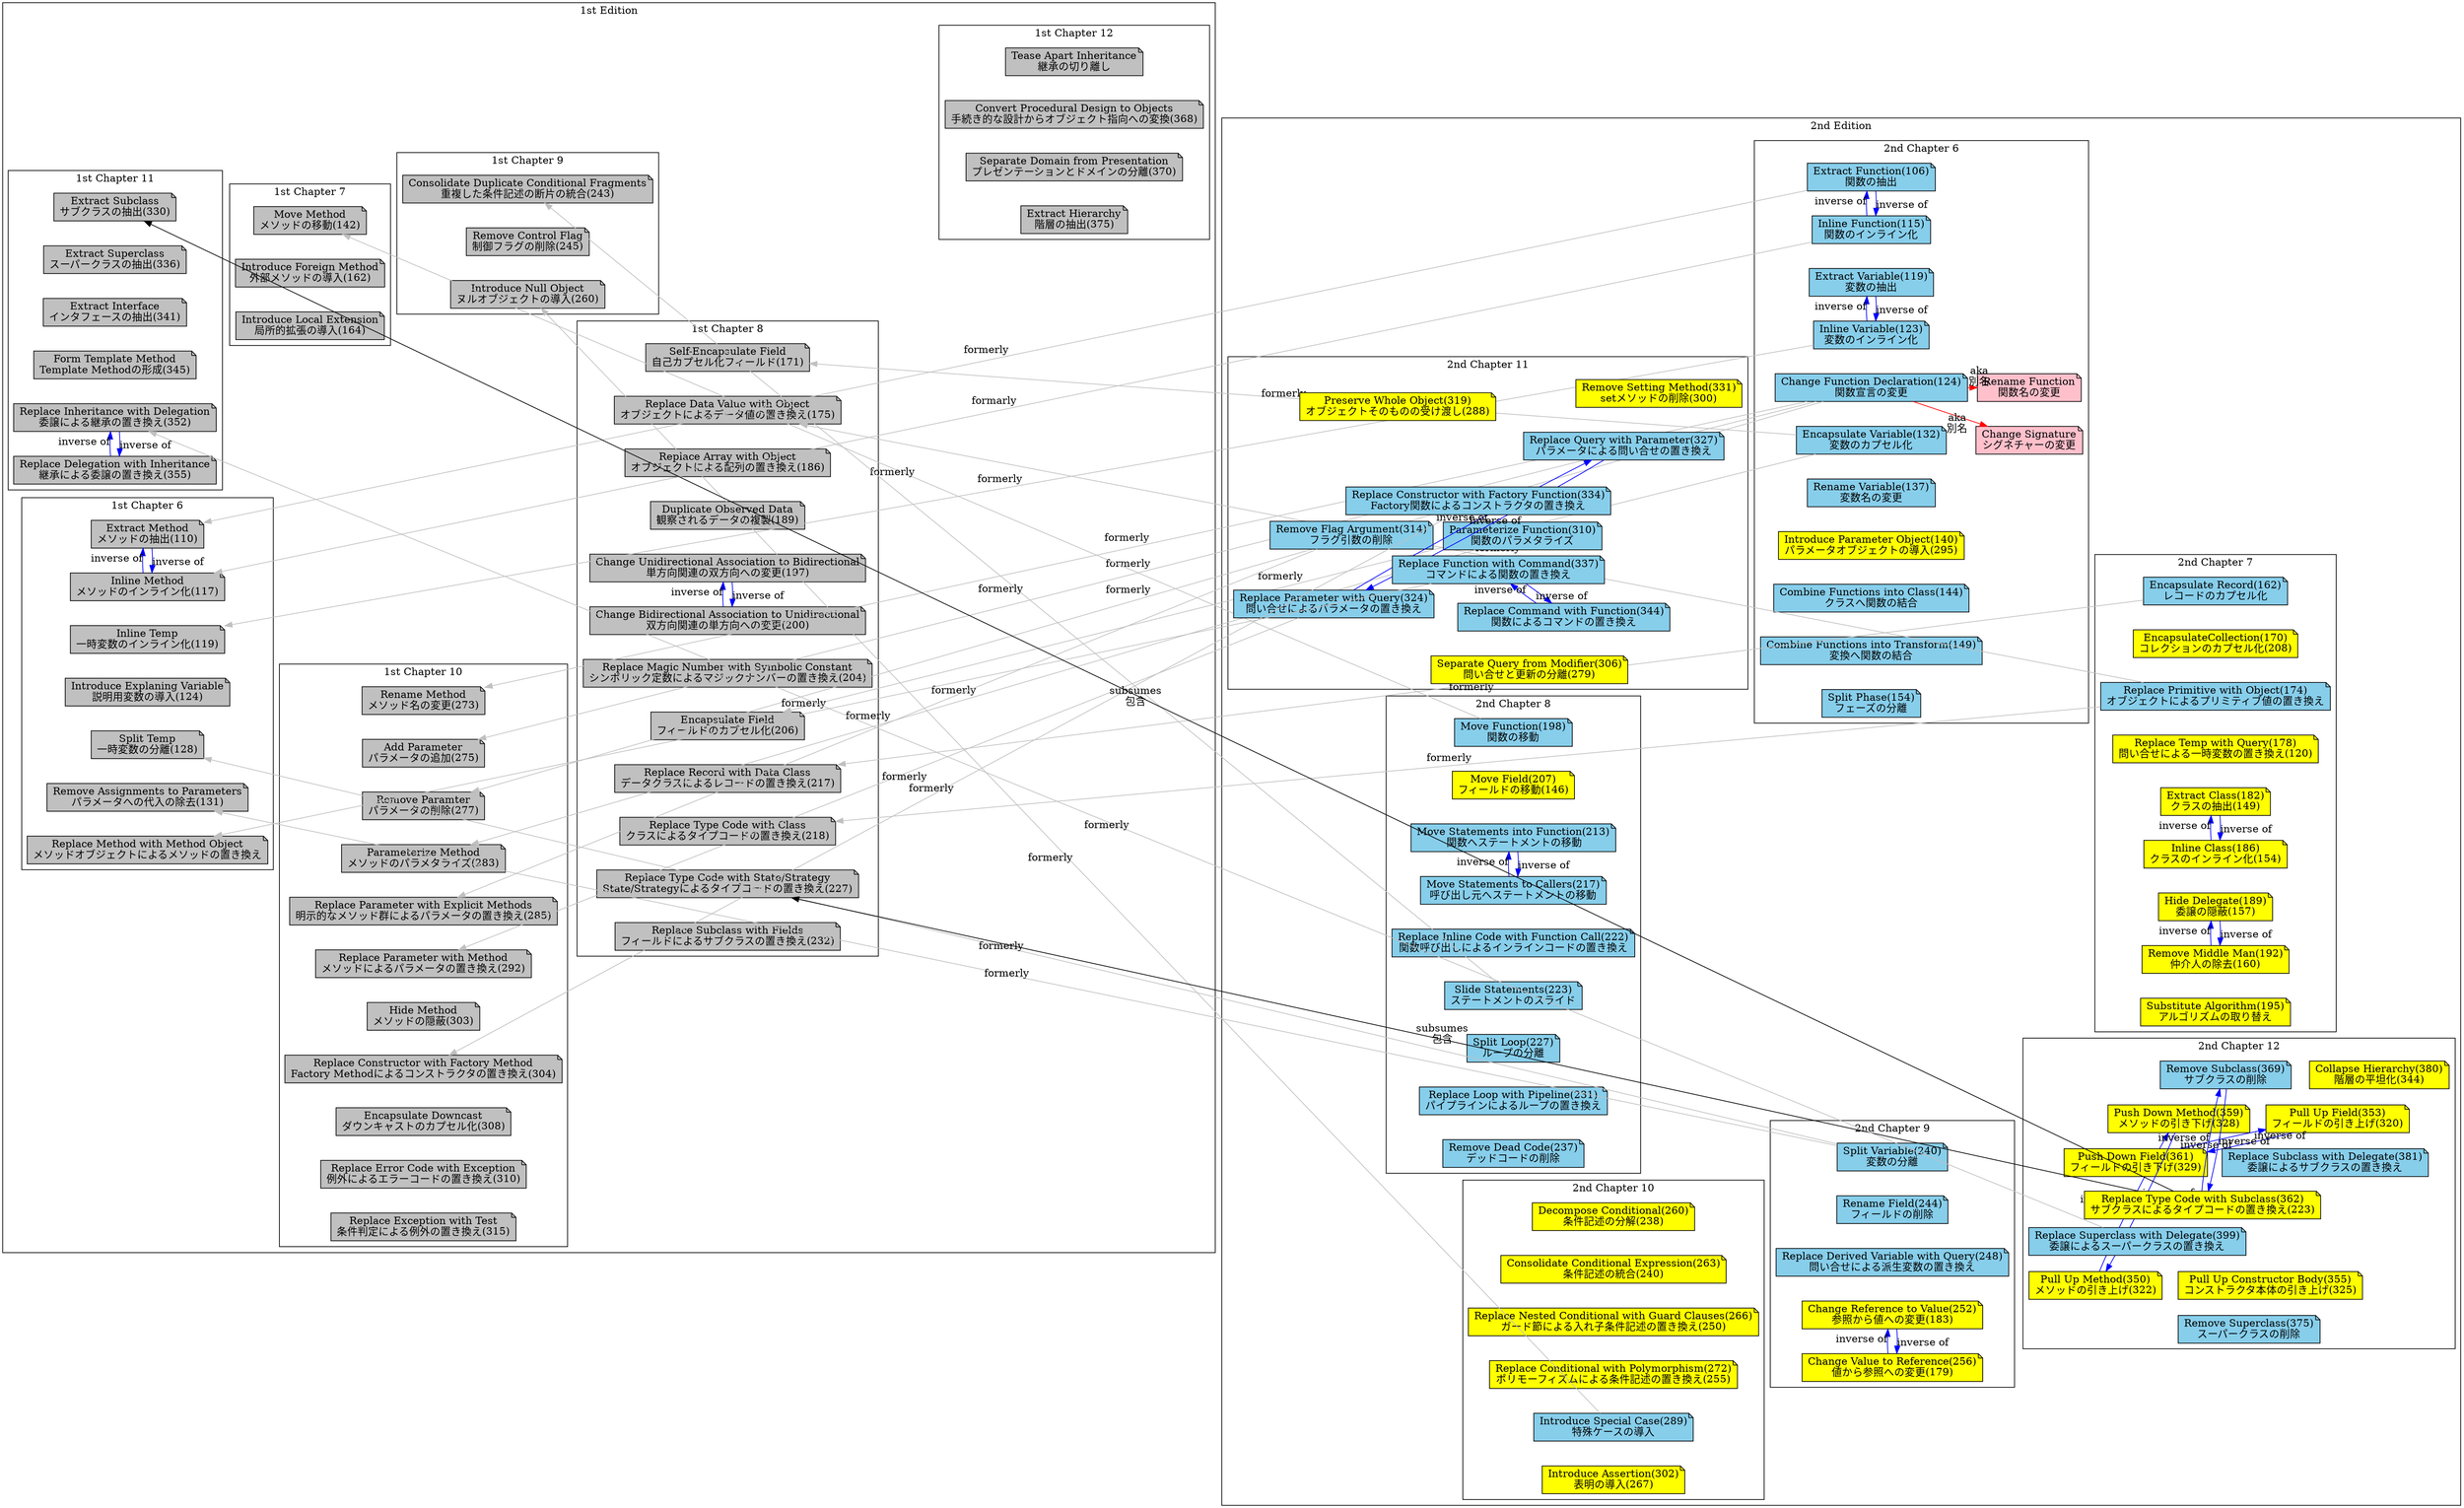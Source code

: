digraph Refactoring2ndEdition {
    graph [
        charset="UTF-8";
        //layout=neato
        //layout=circo
        layout=fdp
        //layout=twopi
    ];

    node [
        shape="note",
        style="filled",
        fillcolor="pink"
    ];

    newrank=true;

    /* -------------------- */
    /* 1st Edition / Japanese */
    subgraph cluster_1 {
        label="1st Edition";

    // 第6章
    subgraph cluster_1_6 {
        label="1st Chapter 6";
        // P.110 replaced -> Extract Function
        ExtractMethod [label="Extract Method\nメソッドの抽出(110)", fillcolor="gray", pos="0,0!"];
        // P.117 replaced -> Inline Function
        InlineMethod [label="Inline Method\nメソッドのインライン化(117)", fillcolor="gray", pos="0,-1!"];
        // P.119 replaced -> Inline Variable
        InlineTemp [label="Inline Temp\n一時変数のインライン化(119)", fillcolor="gray", pos="0,-2!"];
        // P.120 kept
        // ReplaceTempwithQuery;
        // P.124 kept
        // Extract Variable;
        IntroduceExplaningVariable [label="Introduce Explaning Variable\n説明用変数の導入(124)", fillcolor="gray", pos="0,-3!"];
        // P.128 replaced -> Split Variable
        // SplitTemporaryVariable;
        SplitTemp [label="Split Temp\n一時変数の分離(128)", fillcolor="gray", pos="0,-4!"]
        // P.131 replaced -> Split Variable
        RemoveAssignmentstoParameters [label="Remove Assignments to Parameters\nパラメータへの代入の除去(131)", fillcolor="gray", pos="0,-5!"];
        // P.135
        ReplaceMethodwithMethodObject [label="Replace Method with Method Object\nメソッドオブジェクトによるメソッドの置き換え", fillcolor="gray", pos="0,-6!"];
        // P.139
        // SubstituteAlgorithm;
    }

    // 第7章
    subgraph cluster_1_7 {
        label="1st Chapter 7";
        // P.142
        MoveMethod [label="Move Method\nメソッドの移動(142)", fillcolor="gray", pos="0,-1!"];
        // P.146
        // MoveField;
        // P.149
        // ExtractClass;
        // P.154
        // InlineClass;
        // P.157
        // HideDelegate;
        // P.160
        // RemoveMiddleMan;
        // P.162
        IntroduceForeignMethod [label="Introduce Foreign Method\n外部メソッドの導入(162)", fillcolor="gray", pos="0,-2!"];
        // P.164
        IntroduceLocalExtension [label="Introduce Local Extension\n局所的拡張の導入(164)", fillcolor="gray", pos="0,-3!"];
    }

    // 第8章 : データの再編成
    subgraph cluster_1_8 {
        label="1st Chapter 8";
        // P.171
        SelfEncapsulateField [label="Self-Encapsulate Field\n自己カプセル化フィールド(171)", fillcolor="gray", pos="0,-1!"];
        // P.175
        ReplaceDataValuewithObject [label="Replace Data Value with Object\nオブジェクトによるデータ値の置き換え(175)", fillcolor="gray", pos="0,-2!"];
        // P.179
        // ChangeValuetoReference;
        // P.183
        // ChangeReferencetoValue;
        // P.186
        ReplaceArraywithObject [label="Replace Array with Object\nオブジェクトによる配列の置き換え(186)", fillcolor="gray", pos="0,-3!"];
        // P.189
        DuplicateObservedData [label="Duplicate Observed Data\n観察されるデータの複製(189)", fillcolor="gray", pos="0,-4!"];
        // P.197
        ChangeUnidirectionalAssociationtoBidirectional [label="Change Unidirectional Association to Bidirectional\n単方向関連の双方向への変更(197)", fillcolor="gray", pos="0,-5!"];
        ChangeUnidirectionalAssociationtoBidirectional -> ChangeBidirectionalAssociationtoUnidirectional [label="inverse of", color="blue"];
        // P.200
        ChangeBidirectionalAssociationtoUnidirectional [label="Change Bidirectional Association to Unidirectional\n双方向関連の単方向への変更(200)", fillcolor="gray", pos="0,-6!"];
        ChangeBidirectionalAssociationtoUnidirectional -> ChangeUnidirectionalAssociationtoBidirectional [label="inverse of", color="blue"];
        // P.204
        ReplaceMagicNumberwithSymbolicConstant [label="Replace Magic Number with Symbolic Constant\nシンボリック定数によるマジックナンバーの置き換え(204)", fillcolor="gray", pos="0,-7!"];
        // P.206
        EncapsulateField [label="Encapsulate Field\nフィールドのカプセル化(206)", fillcolor="gray", pos="0,-8!"];
        // P.208
        // EncapsulateCollection;
        // P.217
        ReplaceRecordwithDataClass [label="Replace Record with Data Class\nデータクラスによるレコードの置き換え(217)", fillcolor="gray", pos="0,-9!"];
        // P.218
        ReplaceTypeCodewithClass [label="Replace Type Code with Class\nクラスによるタイプコードの置き換え(218)", fillcolor="gray", pos="0,-10!"];
        // P.223
        //ReplaceTypeCodewithSubclasses;
        // P.227
        ReplaceTypeCodewithStateStrategy [label="Replace Type Code with State/Strategy\nState/Strategyによるタイプコードの置き換え(227)", fillcolor="gray", pos="0,-11!"];
        // P.232
        ReplaceSubclasswithFields [label="Replace Subclass with Fields\nフィールドによるサブクラスの置き換え(232)", fillcolor="gray", pos="0,-12!"];
    }

    // 第9章 : 条件記述の単純化
    subgraph cluster_1_9 {
        label="1st Chapter 9";
        // P.238
        // DecomposeConditional;
        // P.240
        // ConsolidateConditionalExpression;
        // P.243
        ConsolidateDuplicateConditionalFragments [label="Consolidate Duplicate Conditional Fragments\n重複した条件記述の断片の統合(243)", fillcolor="gray", pos="0,-1!"];
        // P.245
        RemoveControlFlag [label="Remove Control Flag\n制御フラグの削除(245)", fillcolor="gray", pos="0,-2!"];
        // P.250
        // ReplaceNestedConditionalwithGuardClauses;
        // P.255
        // ReplaceConditionalwithPolymorphism;
        // P.260
        IntroduceNullObject [label="Introduce Null Object\nヌルオブジェクトの導入(260)", fillcolor="gray", pos="0,-3!"];
        // P.267
        // IntroduceAssertion;
    }

    // 第10章 : メソッド呼び出しの単純化
    subgraph cluster_1_10 {
        label="1st Chapter 10";
        // P.273
        RenameMethod [label="Rename Method\nメソッド名の変更(273)", fillcolor="gray", pos="0,-1!"];
        // P.275
        AddParameter [label="Add Parameter\nパラメータの追加(275)", fillcolor="gray", pos="0,-2!"];
        // P.277
        RemoveParameter [label="Remove Paramter\nパラメータの削除(277)", fillcolor="gray", pos="0,-3!"];
        // P.279
        // SeparateQueryfromModifier;
        // P.283
        ParameterizeMethod [label="Parameterize Method\nメソッドのパラメタライズ(283)", fillcolor="gray", pos="0,-4!"];
        // P.285
        ReplaceParameterwithExplicitMethods [label="Replace Parameter with Explicit Methods\n明示的なメソッド群によるパラメータの置き換え(285)", fillcolor="gray", pos="0,-5!"];
        // P.288
        // PreserveWholeObject;
        // P.292
        ReplaceParameterwithMethod [label="Replace Parameter with Method\nメソッドによるパラメータの置き換え(292)", fillcolor="gray", pos="0,-6!"];
        // P.295
        // IntroduceParameterObject;
        // P.300
        // RemoveSettingMethod;
        // P.303
        HideMethod [label="Hide Method\nメソッドの隠蔽(303)", fillcolor="gray", pos="0,-7!"];
        // P.304
        ReplaceConstructorwithFactoryMethod [label="Replace Constructor with Factory Method\nFactory Methodによるコンストラクタの置き換え(304)", fillcolor="gray", pos="0,-8!"];
        // P.308
        EncapsulateDowncast [label="Encapsulate Downcast\nダウンキャストのカプセル化(308)", fillcolor="gray", pos="0,-9!"];
        // P.310
        ReplaceErrorCodewithException [label="Replace Error Code with Exception\n例外によるエラーコードの置き換え(310)", fillcolor="gray", pos="0,-10!"];
        // P.315
        ReplaceExceptionwithTest [label="Replace Exception with Test\n条件判定による例外の置き換え(315)", fillcolor="gray", pos="0,-11!"];
    }

    // 第11章 : 継承の取り扱い
    subgraph cluster_1_11 {
        label="1st Chapter 11";
        // P.320
        // PullUpField;
        // P.322
        // PullUpMethod;
        // P.325
        // PullUpConstructorBody;
        // P.328
        // PushDownMethod;
        // P.329
        // PushDownField;
        // P.330
        ExtractSubclass [label="Extract Subclass\nサブクラスの抽出(330)", fillcolor="gray", pos="5,-1!"];
        // P.336
        ExtractSuperclass [label="Extract Superclass\nスーパークラスの抽出(336)", fillcolor="gray", pos="5,-2!"];
        // P.341
        ExtractInterface [label="Extract Interface\nインタフェースの抽出(341)", fillcolor="gray", pos="5,-3!"];
        // P.344
        // CollapseHierarchy;
        // P.345
        FormTemplateMethod [label="Form Template Method\nTemplate Methodの形成(345)", fillcolor="gray", pos="5,-4!"];
        // P.352
        ReplaceInheritancewithDelegation [label="Replace Inheritance with Delegation\n委譲による継承の置き換え(352)", fillcolor="gray", pos="5,-5!"];
        // P.355
        ReplaceDelegationwithInheritance [label="Replace Delegation with Inheritance\n継承による委譲の置き換え(355)", fillcolor="gray", pos="5,-6!"];
    }

    // 第12章 : 大きなリファクタリング
    subgraph cluster_1_12 {
        label="1st Chapter 12";
        // P.362
        TeaseApartInheritance [label="Tease Apart Inheritance\n継承の切り離し", fillcolor="gray", pos="0,-1!"];
        // P.368
        ConvertProceduralDesigntoObjects [label="Convert Procedural Design to Objects\n手続き的な設計からオブジェクト指向への変換(368)", fillcolor="gray", pos="0,-2!"];
        // P.370
        SeparateDomainfromPresentation [label="Separate Domain from Presentation\nプレゼンテーションとドメインの分離(370)", fillcolor="gray", pos="0,-3!"];
        // P.375
        ExtractHierarchy [label="Extract Hierarchy\n階層の抽出(375)", fillcolor="gray", pos="0,-4!"];
    }

    } // 1st end

    // 関連
    ExtractMethod -> InlineMethod [label="inverse of", color="blue"];
    InlineMethod -> ExtractMethod [label="inverse of", color="blue"];
    ReplaceInheritancewithDelegation -> ReplaceDelegationwithInheritance [label="inverse of", color="blue"];
    ReplaceDelegationwithInheritance -> ReplaceInheritancewithDelegation [label="inverse of", color="blue"];

    /* -------------------- */
    /* 2nd Edition */
    subgraph cluster_2 {
        label="2nd Edition";

    // 2nd Chapter 6 : A First Set of Refactorings
    subgraph cluster_2_6 {
        label="2nd Chapter 6";
        // 2nd P.106
        ExtractFunction [label="Extract Function(106)\n関数の抽出", fillcolor="skyblue", pos="0,-1!"];
        // 2nd P.115
        InlineFunction [label="Inline Function(115)\n関数のインライン化", fillcolor="skyblue", pos="0,-2!"];
        // 2nd P.119
        ExtractVariable [label="Extract Variable(119)\n変数の抽出", fillcolor="skyblue", pos="0,-3!"];
        // 2nd P.123
        InlineVariable [label="Inline Variable(123)\n変数のインライン化", fillcolor="skyblue", pos="0,-4!"];
        // 2nd P.124
        ChangeFunctionDeclaration [label="Change Function Declaration(124)\n関数宣言の変更", URL="https://refactoring.com/catalog/changeFunctionDeclaration.html", fillcolor="skyblue", pos="0,-5!"];
        RenameFunction [label="Rename Function\n関数名の変更", pos="3,-5!"];
        ChangeSignature [label="Change Signature\nシグネチャーの変更", pos="3,-6!"];
        // 2nd P.132
        EncapsulateVariable [label="Encapsulate Variable(132)\n変数のカプセル化", fillcolor="skyblue", pos="0,-6!"];
        // 2nd P.137
        RenameVariable [label="Rename Variable(137)\n変数名の変更", fillcolor="skyblue", pos="0,-7!"];
        // 2nd P.140
        IntroduceParameterObject [label="Introduce Parameter Object(140)\nパラメータオブジェクトの導入(295)", fillcolor="yellow", pos="0,-8!"];
        // 2nd P.144
        CombineFunctionsintoClass [label="Combine Functions into Class(144)\nクラスへ関数の結合", fillcolor="skyblue", pos="0,-9!"];
        // 2nd P.149
        CombineFunctionsintoTransform [label="Combine Functions into Transform(149)\n変換へ関数の結合", fillcolor="skyblue", pos="0,-10!"];
        // 2nd P.154
        SplitPhase [label="Split Phase(154)\nフェーズの分離", fillcolor="skyblue", pos="0,-11!"];
    }

    // 2nd Chapter 7 : Encapsulation
    subgraph cluster_2_7 {
        label="2nd Chapter 7";
        // 2nd P.162
        EncapsulateRecord [label="Encapsulate Record(162)\nレコードのカプセル化", fillcolor="skyblue", pos="0,-1!"];
        // 2nd P.170
        EncapsulateCollection [label="EncapsulateCollection(170)\nコレクションのカプセル化(208)", fillcolor="yellow", pos="0,-2!"];
        // 2nd P.174
        ReplacePrimitivewithObject [label="Replace Primitive with Object(174)\nオブジェクトによるプリミティブ値の置き換え", fillcolor="skyblue", pos="0,-3!"];
        // 2nd P.178
        ReplaceTempwithQuery [label="Replace Temp with Query(178)\n問い合せによる一時変数の置き換え(120)", fillcolor="yellow", pos="0,-4!"];
        // 2nd P.182
        ExtractClass [label="Extract Class(182)\nクラスの抽出(149)", fillcolor="yellow", pos="0,-5!"];
        // 2nd P.186
        InlineClass [label="Inline Class(186)\nクラスのインライン化(154)", fillcolor="yellow", pos="0,-6!"];
        // 2nd P.189
        HideDelegate [label="Hide Delegate(189)\n委譲の隠蔽(157)", fillcolor="yellow", pos="0,-7!"];
        // 2nd P.192
        RemoveMiddleMan [label="Remove Middle Man(192)\n仲介人の除去(160)", fillcolor="yellow", pos="0,-8!"];
        // 2nd P.195
        SubstituteAlgorithm [label="Substitute Algorithm(195)\nアルゴリズムの取り替え", fillcolor="yellow", pos="0,-9!"];
    }

    // 2nd Chapter 8 : Moving Features
    subgraph cluster_2_8 {
        label="2nd Chapter 8";
        // 2nd P.198
        MoveFunction [label="Move Function(198)\n関数の移動", fillcolor="skyblue", pos="0,-1!"];
        // 2nd P.207
        MoveField [label="Move Field(207)\nフィールドの移動(146)", fillcolor="yellow", pos="0,-2!"];
        // 2nd P.213
        MoveStatementsintoFunction [label="Move Statements into Function(213)\n 関数へステートメントの移動", fillcolor="skyblue", pos="0,-3!"];
        MoveStatementsintoFunction -> MoveStatementstoCallers [label="inverse of", color="blue"];
        // 2nd P.217
        MoveStatementstoCallers [label="Move Statements to Callers(217)\n呼び出し元へステートメントの移動", fillcolor="skyblue", pos="0,-4!"];
        MoveStatementstoCallers -> MoveStatementsintoFunction [label="inverse of", color="blue"];
        // 2nd P.222
        ReplaceInlineCodewithFunctionCall [label="Replace Inline Code with Function Call(222)\n関数呼び出しによるインラインコードの置き換え", fillcolor="skyblue", pos="0,-5!"];
        // 2nd P.223
        SlideStatements [label="Slide Statements(223)\nステートメントのスライド", fillcolor="skyblue", pos="0,-6!"];
        // 2nd P.227
        SplitLoop [label="Split Loop(227)\nループの分離", fillcolor="skyblue", pos="0,-7!"];
        // 2nd P.231
        ReplaceLoopwithPipeline [label="Replace Loop with Pipeline(231)\nパイプラインによるループの置き換え", fillcolor="skyblue", pos="0,-8!"];
        // 2nd P.237
        RemoveDeadCode [label="Remove Dead Code(237)\nデッドコードの削除", fillcolor="skyblue", pos="0,-9!"];
    }

    // 2nd Chapter 9 : Organizing Data
    subgraph cluster_2_9 {
        label="2nd Chapter 9";
        // 2nd P.240
        SplitVariable [label="Split Variable(240)\n変数の分離", fillcolor="skyblue", pos="0,-1!"];
        // 2nd P.244
        RenameField [label="Rename Field(244)\nフィールドの削除", fillcolor="skyblue", pos="0,-2!"];
        // 2nd P.248
        ReplaceDerivedVariablewithQuery [label="Replace Derived Variable with Query(248)\n問い合せによる派生変数の置き換え", fillcolor="skyblue", pos="0,-3!"];
        // 2nd P.252
        ChangeReferencetoValue [label="Change Reference to Value(252)\n参照から値への変更(183)", fillcolor="yellow", pos="0,-4!"];
        ChangeReferencetoValue -> ChangeValuetoReference [label="inverse of", color="blue"];
        // 2nd P.256
        ChangeValuetoReference [label="Change Value to Reference(256)\n値から参照への変更(179)", fillcolor="yellow", pos="0,-5!"];
        ChangeValuetoReference -> ChangeReferencetoValue [label="inverse of", color="blue"];
    }

    // 2nd Chapter 10 : Simplifying Conditional Logic
    subgraph cluster_2_10 {
        label="2nd Chapter 10";
        // 2nd P.260
        DecomposeConditional [label="Decompose Conditional(260)\n条件記述の分解(238)", fillcolor="yellow", pos="0,-1!"];
        // 2nd P.263
        ConsolidateConditionalExpression [label="Consolidate Conditional Expression(263)\n条件記述の統合(240)", fillcolor="yellow", pos="0,-2!"];
        // 2nd P.266
        ReplaceNestedConditionalwithGuardClauses [label="Replace Nested Conditional with Guard Clauses(266)\nガード節による入れ子条件記述の置き換え(250)", fillcolor="yellow", pos="0,-3!"];
        // 2nd P.272
        ReplaceConditionalwithPolymorphism [label="Replace Conditional with Polymorphism(272)\nポリモーフィズムによる条件記述の置き換え(255)", fillcolor="yellow", pos="0,-4!"];
        // 2nd P.289
        IntroduceSpecialCase [label="Introduce Special Case(289)\n特殊ケースの導入", fillcolor="skyblue", pos="0,-5!"];
        // 2nd P.302
        IntroduceAssertion [label="Introduce Assertion(302)\n表明の導入(267)", fillcolor="yellow", pos="0,-6!"];
    }

    // 2nd Chapter 11 : Refactoring APIs
    subgraph cluster_2_11 {
        label="2nd Chapter 11";
        // 2nd P.306
        SeparateQueryfromModifier [label="Separate Query from Modifier(306)\n問い合せと更新の分離(279)", fillcolor="yellow"];
        // 2nd P.310
        ParameterizeFunction [label="Parameterize Function(310)\n関数のパラメタライズ", fillcolor="skyblue"];
        // 2nd P.314
        RemoveFlagArgument [label="Remove Flag Argument(314)\nフラグ引数の削除", fillcolor="skyblue"];
        // 2nd P.319
        PreserveWholeObject [label="Preserve Whole Object(319)\nオブジェクトそのものの受け渡し(288)", fillcolor="yellow"];
        // 2nd P.324
        ReplaceParameterwithQuery [label="Replace Parameter with Query(324)\n問い合せによるパラメータの置き換え", fillcolor="skyblue"];
        // 2nd P.327
        ReplaceQuerywithParameter [label="Replace Query with Parameter(327)\nパラメータによる問い合せの置き換え", fillcolor="skyblue"];
        // 2nd P.331
        RemoveSettingMethod [label="Remove Setting Method(331)\nsetメソッドの削除(300)", fillcolor="yellow"];
        // 2nd P.334
        ReplaceConstructorwithFactoryFunction [label="Replace Constructor with Factory Function(334)\nFactory関数によるコンストラクタの置き換え", fillcolor="skyblue"];
        // 2nd P.337
        ReplaceFunctionwithCommand [label="Replace Function with Command(337)\nコマンドによる関数の置き換え", fillcolor="skyblue"];
        // 2nd P.344
        ReplaceCommandwithFunction [label="Replace Command with Function(344)\n関数によるコマンドの置き換え", fillcolor="skyblue"];
    }

    // 2nd Chapter 12 : Dealing with Inheritance
    subgraph cluster_2_12 {
        label="2nd Chapter 12";
        // 2nd P.350
        PullUpMethod [label="Pull Up Method(350)\nメソッドの引き上げ(322)", fillcolor="yellow"];
        // 2nd P.353
        PullUpField [label="Pull Up Field(353)\nフィールドの引き上げ(320)", fillcolor="yellow"];
        // 2nd P.355
        PullUpConstructorBody [label="Pull Up Constructor Body(355)\nコンストラクタ本体の引き上げ(325)", fillcolor="yellow"];
        // 2nd P.359
        PushDownMethod [label="Push Down Method(359)\nメソッドの引き下げ(328)", fillcolor="yellow"];
        // 2nd P.361
        PushDownField [label="Push Down Field(361)\nフィールドの引き下げ(329)", fillcolor="yellow"];
        // 2nd P.362
        ReplaceTypeCodewithSubclasses [label="Replace Type Code with Subclass(362)\nサブクラスによるタイプコードの置き換え(223)", fillcolor="yellow"];
        // 2nd P.369
        RemoveSubclass [label="Remove Subclass(369)\nサブクラスの削除", fillcolor="skyblue"];
        // 2nd P.375
        RemoveSuperclass [label="Remove Superclass(375)\nスーパークラスの削除", fillcolor="skyblue"];
        // 2nd P.380
        CollapseHierarchy [label="Collapse Hierarchy(380)\n階層の平坦化(344)", fillcolor="yellow"];
        // 2nd P.381
        ReplaceSubclasswithDelegate [label="Replace Subclass with Delegate(381)\n委譲によるサブクラスの置き換え", fillcolor="skyblue"];
        // 2nd P.399
        ReplaceSuperclasswithDelegate [label="Replace Superclass with Delegate(399)\n委譲によるスーパークラスの置き換え", fillcolor="skyblue"];
    }

    }   // 2nd end

    // 関連
    // 2nd P.106
    ExtractFunction -> ExtractMethod [label="formerly", color="gray"];
    ExtractFunction -> InlineFunction [label="inverse of", color="blue"];
    // 2nd P.115
    InlineFunction -> InlineMethod [label="formarly", color="gray"];
    InlineFunction -> ExtractFunction [label="inverse of", color="blue"];
    // 2nd P.119
    ExtractVariable -> InlineVariable [label="inverse of", color="blue"];
    // 2nd P.123
    InlineVariable -> InlineTemp [label="formerly", color="gray"];
    InlineVariable -> ExtractVariable [label="inverse of", color="blue"];
    // 2nd P.124
    ChangeFunctionDeclaration -> RenameFunction[label="aka\n別名", color="red"];
    ChangeFunctionDeclaration -> RenameMethod[label="formerly", color="gray"];
    ChangeFunctionDeclaration -> AddParameter[label="formerly", color="gray"];
    ChangeFunctionDeclaration -> RemoveParameter[label="formerly", color="gray"];
    ChangeFunctionDeclaration -> ChangeSignature[label="aka\n別名", color="red"];
    // 2nd P.132
    EncapsulateVariable -> SelfEncapsulateField [label="formerly", color="gray"];
    EncapsulateVariable -> EncapsulateField [label="formerly", color="gray"];
    // 2nd P.162
    EncapsulateRecord -> ReplaceRecordwithDataClass [label="formerly", color="gray"];
    // 2nd P.174
    ReplacePrimitivewithObject -> ReplaceDataValuewithObject [label="formerly", color="gray"];
    ReplacePrimitivewithObject -> ReplaceTypeCodewithClass [label="formerly", color="gray"];
    // 2nd P.182
    ExtractClass -> InlineClass [label="inverse of", color="blue"];
    // 2nd P.186
    InlineClass -> ExtractClass [label="inverse of", color="blue"];
    // 2nd P.189
    HideDelegate -> RemoveMiddleMan [label="inverse of", color="blue"];
    // 2nd P.192
    RemoveMiddleMan -> HideDelegate [label="inverse of", color="blue"];
    // 2nd P.198
    MoveFunction -> MoveMethod [label="formerly", color="gray"];
    // 2nd P.223
    SlideStatements -> ConsolidateDuplicateConditionalFragments [label="formerly", color="gray"];
    // 2nd P.240
    SplitVariable -> RemoveAssignmentstoParameters [label="formerly", color="gray"]
    SplitVariable -> SplitTemp [label="formerly", color="gray"];
    // 2nd P.289
    IntroduceSpecialCase -> IntroduceNullObject [label="formerly", color="gray"];
    // 2nd P.310
    ParameterizeFunction -> ParameterizeMethod [label="formerly", color="gray"];
    // 2nd P.314
    RemoveFlagArgument -> ReplaceParameterwithExplicitMethods [label="formerly", color="gray"];
    // 2nd P.324
    ReplaceParameterwithQuery -> ReplaceParameterwithMethod [label="formerly", color="gray"];
    ReplaceParameterwithQuery -> ReplaceQuerywithParameter [label="inverse of", color="blue"];
    // 2nd P.327
    ReplaceQuerywithParameter -> ReplaceParameterwithQuery [label="inverse of", color="blue"];
    // 2nd P.334
    ReplaceConstructorwithFactoryFunction -> ReplaceConstructorwithFactoryMethod [label="formerly", color="gray"];
    // 2nd P.337
    ReplaceFunctionwithCommand -> ReplaceMethodwithMethodObject [label="formerly", color="gray"];
    ReplaceFunctionwithCommand -> ReplaceCommandwithFunction [label="inverse of", color="blue"];
    // 2nd P.344
    ReplaceCommandwithFunction -> ReplaceFunctionwithCommand [label="inverse of", color="blue"];
    // 2nd P.350
    PullUpMethod -> PushDownMethod [label="inverse of", color="blue"];
    // 2nd P.353
    PullUpField -> PushDownField [label="inverse of", color="blue"];
    // 2nd P.359
    PushDownMethod -> PullUpMethod [label="inverse of", color="blue"];
    // 2nd P.361
    PushDownField -> PullUpField [label="inverse of", color="blue"];
    // 2nd P.362
    ReplaceTypeCodewithSubclasses -> ReplaceTypeCodewithStateStrategy [label="subsumes\n包含"];
    ReplaceTypeCodewithSubclasses -> ExtractSubclass [label="subsumes\n包含"];
    ReplaceTypeCodewithSubclasses -> RemoveSubclass [label="inverse of", color="blue"];
    // 2nd P.369
    RemoveSubclass -> ReplaceTypeCodewithSubclasses [label="inverse of", color="blue"];
    // 2nd P.399
    ReplaceSuperclasswithDelegate -> ReplaceInheritancewithDelegation [label="formerly", color="gray"];

}